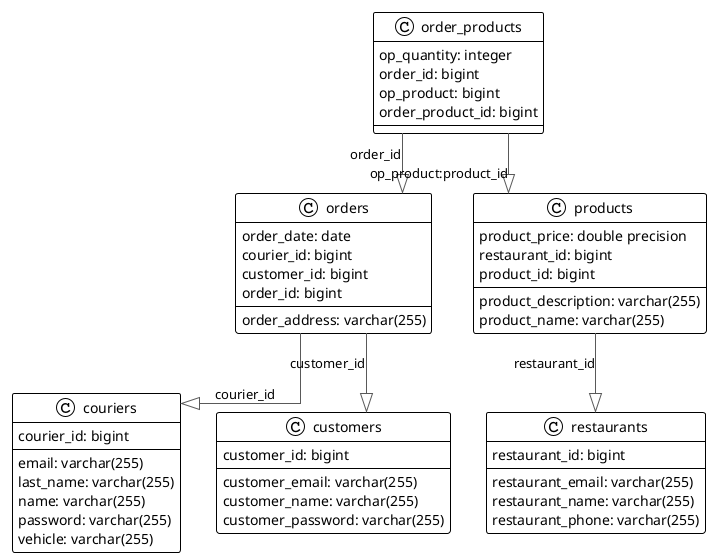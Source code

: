 @startuml

!theme plain
top to bottom direction
skinparam linetype ortho

class couriers {
   email: varchar(255)
   last_name: varchar(255)
   name: varchar(255)
   password: varchar(255)
   vehicle: varchar(255)
   courier_id: bigint
}
class customers {
   customer_email: varchar(255)
   customer_name: varchar(255)
   customer_password: varchar(255)
   customer_id: bigint
}
class order_products {
   op_quantity: integer
   order_id: bigint
   op_product: bigint
   order_product_id: bigint
}
class orders {
   order_address: varchar(255)
   order_date: date
   courier_id: bigint
   customer_id: bigint
   order_id: bigint
}
class products {
   product_description: varchar(255)
   product_name: varchar(255)
   product_price: double precision
   restaurant_id: bigint
   product_id: bigint
}
class restaurants {
   restaurant_email: varchar(255)
   restaurant_name: varchar(255)
   restaurant_phone: varchar(255)
   restaurant_id: bigint
}

order_products  -[#595959,plain]-^  orders         : "order_id"
order_products  -[#595959,plain]-^  products       : "op_product:product_id"
orders          -[#595959,plain]-^  couriers       : "courier_id"
orders          -[#595959,plain]-^  customers      : "customer_id"
products        -[#595959,plain]-^  restaurants    : "restaurant_id"
@enduml
